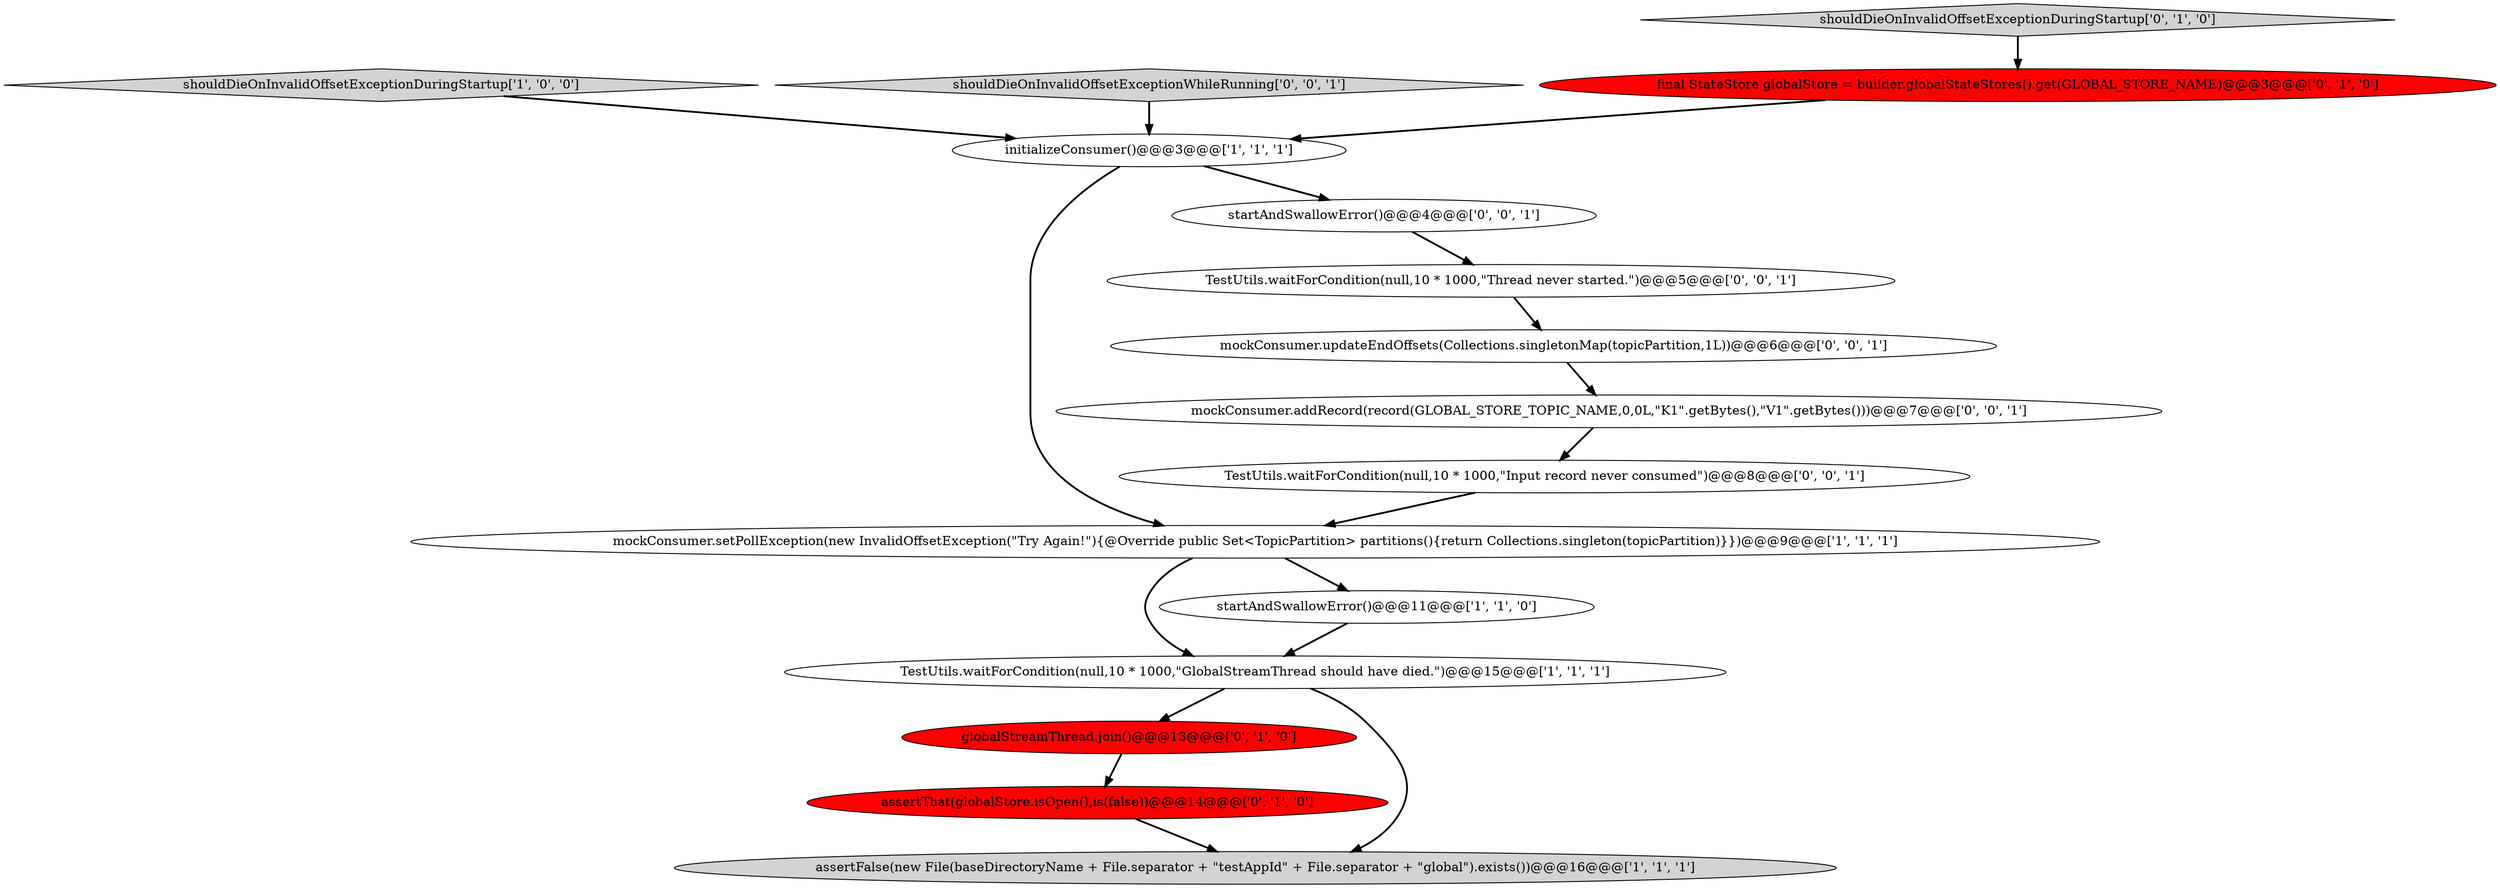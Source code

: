 digraph {
14 [style = filled, label = "TestUtils.waitForCondition(null,10 * 1000,\"Input record never consumed\")@@@8@@@['0', '0', '1']", fillcolor = white, shape = ellipse image = "AAA0AAABBB3BBB"];
0 [style = filled, label = "TestUtils.waitForCondition(null,10 * 1000,\"GlobalStreamThread should have died.\")@@@15@@@['1', '1', '1']", fillcolor = white, shape = ellipse image = "AAA0AAABBB1BBB"];
2 [style = filled, label = "mockConsumer.setPollException(new InvalidOffsetException(\"Try Again!\"){@Override public Set<TopicPartition> partitions(){return Collections.singleton(topicPartition)}})@@@9@@@['1', '1', '1']", fillcolor = white, shape = ellipse image = "AAA0AAABBB1BBB"];
15 [style = filled, label = "mockConsumer.updateEndOffsets(Collections.singletonMap(topicPartition,1L))@@@6@@@['0', '0', '1']", fillcolor = white, shape = ellipse image = "AAA0AAABBB3BBB"];
1 [style = filled, label = "shouldDieOnInvalidOffsetExceptionDuringStartup['1', '0', '0']", fillcolor = lightgray, shape = diamond image = "AAA0AAABBB1BBB"];
12 [style = filled, label = "mockConsumer.addRecord(record(GLOBAL_STORE_TOPIC_NAME,0,0L,\"K1\".getBytes(),\"V1\".getBytes()))@@@7@@@['0', '0', '1']", fillcolor = white, shape = ellipse image = "AAA0AAABBB3BBB"];
6 [style = filled, label = "assertThat(globalStore.isOpen(),is(false))@@@14@@@['0', '1', '0']", fillcolor = red, shape = ellipse image = "AAA1AAABBB2BBB"];
10 [style = filled, label = "shouldDieOnInvalidOffsetExceptionWhileRunning['0', '0', '1']", fillcolor = lightgray, shape = diamond image = "AAA0AAABBB3BBB"];
11 [style = filled, label = "TestUtils.waitForCondition(null,10 * 1000,\"Thread never started.\")@@@5@@@['0', '0', '1']", fillcolor = white, shape = ellipse image = "AAA0AAABBB3BBB"];
9 [style = filled, label = "globalStreamThread.join()@@@13@@@['0', '1', '0']", fillcolor = red, shape = ellipse image = "AAA1AAABBB2BBB"];
7 [style = filled, label = "shouldDieOnInvalidOffsetExceptionDuringStartup['0', '1', '0']", fillcolor = lightgray, shape = diamond image = "AAA0AAABBB2BBB"];
3 [style = filled, label = "initializeConsumer()@@@3@@@['1', '1', '1']", fillcolor = white, shape = ellipse image = "AAA0AAABBB1BBB"];
4 [style = filled, label = "assertFalse(new File(baseDirectoryName + File.separator + \"testAppId\" + File.separator + \"global\").exists())@@@16@@@['1', '1', '1']", fillcolor = lightgray, shape = ellipse image = "AAA0AAABBB1BBB"];
8 [style = filled, label = "final StateStore globalStore = builder.globalStateStores().get(GLOBAL_STORE_NAME)@@@3@@@['0', '1', '0']", fillcolor = red, shape = ellipse image = "AAA1AAABBB2BBB"];
13 [style = filled, label = "startAndSwallowError()@@@4@@@['0', '0', '1']", fillcolor = white, shape = ellipse image = "AAA0AAABBB3BBB"];
5 [style = filled, label = "startAndSwallowError()@@@11@@@['1', '1', '0']", fillcolor = white, shape = ellipse image = "AAA0AAABBB1BBB"];
1->3 [style = bold, label=""];
3->13 [style = bold, label=""];
12->14 [style = bold, label=""];
6->4 [style = bold, label=""];
10->3 [style = bold, label=""];
0->9 [style = bold, label=""];
15->12 [style = bold, label=""];
14->2 [style = bold, label=""];
2->0 [style = bold, label=""];
3->2 [style = bold, label=""];
5->0 [style = bold, label=""];
7->8 [style = bold, label=""];
0->4 [style = bold, label=""];
13->11 [style = bold, label=""];
11->15 [style = bold, label=""];
9->6 [style = bold, label=""];
2->5 [style = bold, label=""];
8->3 [style = bold, label=""];
}
